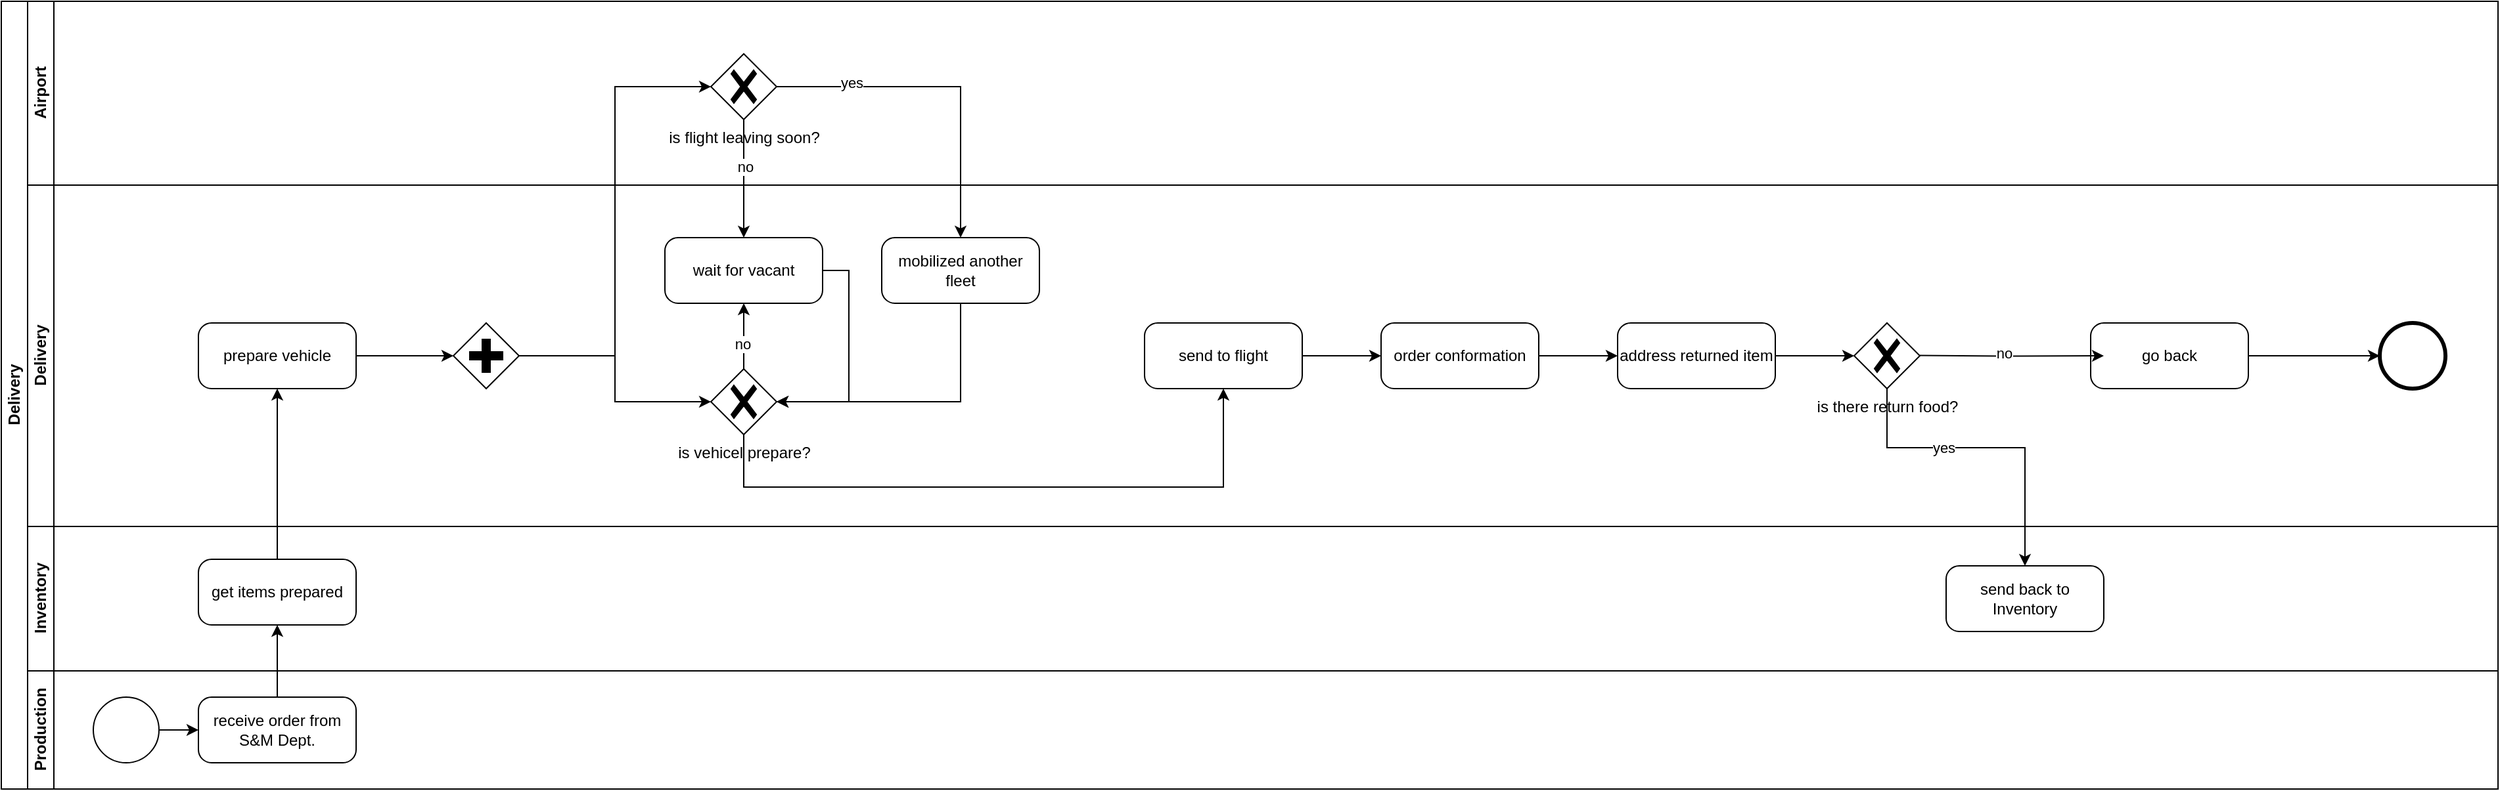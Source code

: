 <mxfile version="22.1.15" type="github">
  <diagram name="Page-1" id="PmspqFSB3Somd5Tn18KI">
    <mxGraphModel dx="2580" dy="1060" grid="1" gridSize="10" guides="1" tooltips="1" connect="1" arrows="1" fold="1" page="1" pageScale="1" pageWidth="827" pageHeight="1169" math="0" shadow="0">
      <root>
        <mxCell id="0" />
        <mxCell id="1" parent="0" />
        <mxCell id="7VwWwqNDW6o42_F8PzPi-1" value="Delivery" style="swimlane;html=1;childLayout=stackLayout;resizeParent=1;resizeParentMax=0;horizontal=0;startSize=20;horizontalStack=0;" vertex="1" parent="1">
          <mxGeometry x="20" y="10" width="1900" height="600" as="geometry" />
        </mxCell>
        <mxCell id="7VwWwqNDW6o42_F8PzPi-2" value="Airport" style="swimlane;html=1;startSize=20;horizontal=0;" vertex="1" parent="7VwWwqNDW6o42_F8PzPi-1">
          <mxGeometry x="20" width="1880" height="140" as="geometry" />
        </mxCell>
        <mxCell id="7VwWwqNDW6o42_F8PzPi-49" value="is flight leaving soon?" style="points=[[0.25,0.25,0],[0.5,0,0],[0.75,0.25,0],[1,0.5,0],[0.75,0.75,0],[0.5,1,0],[0.25,0.75,0],[0,0.5,0]];shape=mxgraph.bpmn.gateway2;html=1;verticalLabelPosition=bottom;labelBackgroundColor=#ffffff;verticalAlign=top;align=center;perimeter=rhombusPerimeter;outlineConnect=0;outline=none;symbol=none;gwType=exclusive;" vertex="1" parent="7VwWwqNDW6o42_F8PzPi-2">
          <mxGeometry x="520" y="40" width="50" height="50" as="geometry" />
        </mxCell>
        <mxCell id="7VwWwqNDW6o42_F8PzPi-8" value="Delivery" style="swimlane;html=1;startSize=20;horizontal=0;" vertex="1" parent="7VwWwqNDW6o42_F8PzPi-1">
          <mxGeometry x="20" y="140" width="1880" height="260" as="geometry" />
        </mxCell>
        <mxCell id="7VwWwqNDW6o42_F8PzPi-47" value="prepare vehicle" style="points=[[0.25,0,0],[0.5,0,0],[0.75,0,0],[1,0.25,0],[1,0.5,0],[1,0.75,0],[0.75,1,0],[0.5,1,0],[0.25,1,0],[0,0.75,0],[0,0.5,0],[0,0.25,0]];shape=mxgraph.bpmn.task;whiteSpace=wrap;rectStyle=rounded;size=10;html=1;taskMarker=abstract;" vertex="1" parent="7VwWwqNDW6o42_F8PzPi-8">
          <mxGeometry x="130" y="105" width="120" height="50" as="geometry" />
        </mxCell>
        <mxCell id="7VwWwqNDW6o42_F8PzPi-56" style="edgeStyle=orthogonalEdgeStyle;rounded=0;orthogonalLoop=1;jettySize=auto;html=1;" edge="1" parent="7VwWwqNDW6o42_F8PzPi-8" source="7VwWwqNDW6o42_F8PzPi-48" target="7VwWwqNDW6o42_F8PzPi-55">
          <mxGeometry relative="1" as="geometry" />
        </mxCell>
        <mxCell id="7VwWwqNDW6o42_F8PzPi-57" value="no" style="edgeLabel;html=1;align=center;verticalAlign=middle;resizable=0;points=[];" vertex="1" connectable="0" parent="7VwWwqNDW6o42_F8PzPi-56">
          <mxGeometry x="-0.217" y="1" relative="1" as="geometry">
            <mxPoint as="offset" />
          </mxGeometry>
        </mxCell>
        <mxCell id="7VwWwqNDW6o42_F8PzPi-48" value="is vehicel prepare?" style="points=[[0.25,0.25,0],[0.5,0,0],[0.75,0.25,0],[1,0.5,0],[0.75,0.75,0],[0.5,1,0],[0.25,0.75,0],[0,0.5,0]];shape=mxgraph.bpmn.gateway2;html=1;verticalLabelPosition=bottom;labelBackgroundColor=#ffffff;verticalAlign=top;align=center;perimeter=rhombusPerimeter;outlineConnect=0;outline=none;symbol=none;gwType=exclusive;" vertex="1" parent="7VwWwqNDW6o42_F8PzPi-8">
          <mxGeometry x="520" y="140" width="50" height="50" as="geometry" />
        </mxCell>
        <mxCell id="7VwWwqNDW6o42_F8PzPi-50" value="" style="points=[[0.25,0.25,0],[0.5,0,0],[0.75,0.25,0],[1,0.5,0],[0.75,0.75,0],[0.5,1,0],[0.25,0.75,0],[0,0.5,0]];shape=mxgraph.bpmn.gateway2;html=1;verticalLabelPosition=bottom;labelBackgroundColor=#ffffff;verticalAlign=top;align=center;perimeter=rhombusPerimeter;outlineConnect=0;outline=none;symbol=none;gwType=parallel;" vertex="1" parent="7VwWwqNDW6o42_F8PzPi-8">
          <mxGeometry x="324" y="105" width="50" height="50" as="geometry" />
        </mxCell>
        <mxCell id="7VwWwqNDW6o42_F8PzPi-51" style="edgeStyle=orthogonalEdgeStyle;rounded=0;orthogonalLoop=1;jettySize=auto;html=1;entryX=0;entryY=0.5;entryDx=0;entryDy=0;entryPerimeter=0;" edge="1" parent="7VwWwqNDW6o42_F8PzPi-8" source="7VwWwqNDW6o42_F8PzPi-50" target="7VwWwqNDW6o42_F8PzPi-48">
          <mxGeometry relative="1" as="geometry" />
        </mxCell>
        <mxCell id="7VwWwqNDW6o42_F8PzPi-54" style="edgeStyle=orthogonalEdgeStyle;rounded=0;orthogonalLoop=1;jettySize=auto;html=1;entryX=0;entryY=0.5;entryDx=0;entryDy=0;entryPerimeter=0;" edge="1" parent="7VwWwqNDW6o42_F8PzPi-8" source="7VwWwqNDW6o42_F8PzPi-47" target="7VwWwqNDW6o42_F8PzPi-50">
          <mxGeometry relative="1" as="geometry" />
        </mxCell>
        <mxCell id="7VwWwqNDW6o42_F8PzPi-65" style="edgeStyle=orthogonalEdgeStyle;rounded=0;orthogonalLoop=1;jettySize=auto;html=1;entryX=1;entryY=0.5;entryDx=0;entryDy=0;entryPerimeter=0;" edge="1" parent="7VwWwqNDW6o42_F8PzPi-8" source="7VwWwqNDW6o42_F8PzPi-55" target="7VwWwqNDW6o42_F8PzPi-48">
          <mxGeometry relative="1" as="geometry">
            <mxPoint x="640" y="200" as="targetPoint" />
            <Array as="points">
              <mxPoint x="625" y="65" />
              <mxPoint x="625" y="165" />
            </Array>
          </mxGeometry>
        </mxCell>
        <mxCell id="7VwWwqNDW6o42_F8PzPi-55" value="wait for vacant" style="points=[[0.25,0,0],[0.5,0,0],[0.75,0,0],[1,0.25,0],[1,0.5,0],[1,0.75,0],[0.75,1,0],[0.5,1,0],[0.25,1,0],[0,0.75,0],[0,0.5,0],[0,0.25,0]];shape=mxgraph.bpmn.task;whiteSpace=wrap;rectStyle=rounded;size=10;html=1;taskMarker=abstract;" vertex="1" parent="7VwWwqNDW6o42_F8PzPi-8">
          <mxGeometry x="485" y="40" width="120" height="50" as="geometry" />
        </mxCell>
        <mxCell id="7VwWwqNDW6o42_F8PzPi-59" value="mobilized another fleet" style="points=[[0.25,0,0],[0.5,0,0],[0.75,0,0],[1,0.25,0],[1,0.5,0],[1,0.75,0],[0.75,1,0],[0.5,1,0],[0.25,1,0],[0,0.75,0],[0,0.5,0],[0,0.25,0]];shape=mxgraph.bpmn.task;whiteSpace=wrap;rectStyle=rounded;size=10;html=1;taskMarker=abstract;" vertex="1" parent="7VwWwqNDW6o42_F8PzPi-8">
          <mxGeometry x="650" y="40" width="120" height="50" as="geometry" />
        </mxCell>
        <mxCell id="7VwWwqNDW6o42_F8PzPi-67" style="edgeStyle=orthogonalEdgeStyle;rounded=0;orthogonalLoop=1;jettySize=auto;html=1;" edge="1" parent="7VwWwqNDW6o42_F8PzPi-8">
          <mxGeometry relative="1" as="geometry">
            <mxPoint x="570" y="165" as="targetPoint" />
            <mxPoint x="710" y="90" as="sourcePoint" />
            <Array as="points">
              <mxPoint x="710" y="165" />
            </Array>
          </mxGeometry>
        </mxCell>
        <mxCell id="7VwWwqNDW6o42_F8PzPi-68" value="send to flight" style="points=[[0.25,0,0],[0.5,0,0],[0.75,0,0],[1,0.25,0],[1,0.5,0],[1,0.75,0],[0.75,1,0],[0.5,1,0],[0.25,1,0],[0,0.75,0],[0,0.5,0],[0,0.25,0]];shape=mxgraph.bpmn.task;whiteSpace=wrap;rectStyle=rounded;size=10;html=1;taskMarker=abstract;" vertex="1" parent="7VwWwqNDW6o42_F8PzPi-8">
          <mxGeometry x="850" y="105" width="120" height="50" as="geometry" />
        </mxCell>
        <mxCell id="7VwWwqNDW6o42_F8PzPi-69" style="edgeStyle=orthogonalEdgeStyle;rounded=0;orthogonalLoop=1;jettySize=auto;html=1;entryX=0.5;entryY=1;entryDx=0;entryDy=0;entryPerimeter=0;" edge="1" parent="7VwWwqNDW6o42_F8PzPi-8" source="7VwWwqNDW6o42_F8PzPi-48" target="7VwWwqNDW6o42_F8PzPi-68">
          <mxGeometry relative="1" as="geometry">
            <Array as="points">
              <mxPoint x="545" y="230" />
              <mxPoint x="910" y="230" />
            </Array>
          </mxGeometry>
        </mxCell>
        <mxCell id="7VwWwqNDW6o42_F8PzPi-73" style="edgeStyle=orthogonalEdgeStyle;rounded=0;orthogonalLoop=1;jettySize=auto;html=1;" edge="1" parent="7VwWwqNDW6o42_F8PzPi-8" source="7VwWwqNDW6o42_F8PzPi-70" target="7VwWwqNDW6o42_F8PzPi-72">
          <mxGeometry relative="1" as="geometry" />
        </mxCell>
        <mxCell id="7VwWwqNDW6o42_F8PzPi-70" value="order conformation" style="points=[[0.25,0,0],[0.5,0,0],[0.75,0,0],[1,0.25,0],[1,0.5,0],[1,0.75,0],[0.75,1,0],[0.5,1,0],[0.25,1,0],[0,0.75,0],[0,0.5,0],[0,0.25,0]];shape=mxgraph.bpmn.task;whiteSpace=wrap;rectStyle=rounded;size=10;html=1;taskMarker=abstract;" vertex="1" parent="7VwWwqNDW6o42_F8PzPi-8">
          <mxGeometry x="1030" y="105" width="120" height="50" as="geometry" />
        </mxCell>
        <mxCell id="7VwWwqNDW6o42_F8PzPi-71" style="edgeStyle=orthogonalEdgeStyle;rounded=0;orthogonalLoop=1;jettySize=auto;html=1;entryX=0;entryY=0.5;entryDx=0;entryDy=0;entryPerimeter=0;" edge="1" parent="7VwWwqNDW6o42_F8PzPi-8" source="7VwWwqNDW6o42_F8PzPi-68" target="7VwWwqNDW6o42_F8PzPi-70">
          <mxGeometry relative="1" as="geometry" />
        </mxCell>
        <mxCell id="7VwWwqNDW6o42_F8PzPi-4" value="" style="points=[[0.145,0.145,0],[0.5,0,0],[0.855,0.145,0],[1,0.5,0],[0.855,0.855,0],[0.5,1,0],[0.145,0.855,0],[0,0.5,0]];shape=mxgraph.bpmn.event;html=1;verticalLabelPosition=bottom;labelBackgroundColor=#ffffff;verticalAlign=top;align=center;perimeter=ellipsePerimeter;outlineConnect=0;aspect=fixed;outline=end;symbol=terminate2;" vertex="1" parent="7VwWwqNDW6o42_F8PzPi-8">
          <mxGeometry x="1790" y="105" width="50" height="50" as="geometry" />
        </mxCell>
        <mxCell id="7VwWwqNDW6o42_F8PzPi-72" value="address returned item" style="points=[[0.25,0,0],[0.5,0,0],[0.75,0,0],[1,0.25,0],[1,0.5,0],[1,0.75,0],[0.75,1,0],[0.5,1,0],[0.25,1,0],[0,0.75,0],[0,0.5,0],[0,0.25,0]];shape=mxgraph.bpmn.task;whiteSpace=wrap;rectStyle=rounded;size=10;html=1;taskMarker=abstract;" vertex="1" parent="7VwWwqNDW6o42_F8PzPi-8">
          <mxGeometry x="1210" y="105" width="120" height="50" as="geometry" />
        </mxCell>
        <mxCell id="7VwWwqNDW6o42_F8PzPi-74" value="is there return food?" style="points=[[0.25,0.25,0],[0.5,0,0],[0.75,0.25,0],[1,0.5,0],[0.75,0.75,0],[0.5,1,0],[0.25,0.75,0],[0,0.5,0]];shape=mxgraph.bpmn.gateway2;html=1;verticalLabelPosition=bottom;labelBackgroundColor=#ffffff;verticalAlign=top;align=center;perimeter=rhombusPerimeter;outlineConnect=0;outline=none;symbol=none;gwType=exclusive;" vertex="1" parent="7VwWwqNDW6o42_F8PzPi-8">
          <mxGeometry x="1390" y="105" width="50" height="50" as="geometry" />
        </mxCell>
        <mxCell id="7VwWwqNDW6o42_F8PzPi-76" style="edgeStyle=orthogonalEdgeStyle;rounded=0;orthogonalLoop=1;jettySize=auto;html=1;entryX=0;entryY=0.5;entryDx=0;entryDy=0;entryPerimeter=0;" edge="1" parent="7VwWwqNDW6o42_F8PzPi-8" source="7VwWwqNDW6o42_F8PzPi-72" target="7VwWwqNDW6o42_F8PzPi-74">
          <mxGeometry relative="1" as="geometry" />
        </mxCell>
        <mxCell id="7VwWwqNDW6o42_F8PzPi-82" style="edgeStyle=orthogonalEdgeStyle;rounded=0;orthogonalLoop=1;jettySize=auto;html=1;" edge="1" parent="7VwWwqNDW6o42_F8PzPi-8" source="7VwWwqNDW6o42_F8PzPi-79" target="7VwWwqNDW6o42_F8PzPi-4">
          <mxGeometry relative="1" as="geometry" />
        </mxCell>
        <mxCell id="7VwWwqNDW6o42_F8PzPi-79" value="go back" style="points=[[0.25,0,0],[0.5,0,0],[0.75,0,0],[1,0.25,0],[1,0.5,0],[1,0.75,0],[0.75,1,0],[0.5,1,0],[0.25,1,0],[0,0.75,0],[0,0.5,0],[0,0.25,0]];shape=mxgraph.bpmn.task;whiteSpace=wrap;rectStyle=rounded;size=10;html=1;taskMarker=abstract;" vertex="1" parent="7VwWwqNDW6o42_F8PzPi-8">
          <mxGeometry x="1570" y="105" width="120" height="50" as="geometry" />
        </mxCell>
        <mxCell id="7VwWwqNDW6o42_F8PzPi-80" style="edgeStyle=orthogonalEdgeStyle;rounded=0;orthogonalLoop=1;jettySize=auto;html=1;" edge="1" parent="7VwWwqNDW6o42_F8PzPi-8">
          <mxGeometry relative="1" as="geometry">
            <mxPoint x="1440" y="129.78" as="sourcePoint" />
            <mxPoint x="1580" y="130" as="targetPoint" />
          </mxGeometry>
        </mxCell>
        <mxCell id="7VwWwqNDW6o42_F8PzPi-81" value="no" style="edgeLabel;html=1;align=center;verticalAlign=middle;resizable=0;points=[];" vertex="1" connectable="0" parent="7VwWwqNDW6o42_F8PzPi-80">
          <mxGeometry x="-0.105" y="2" relative="1" as="geometry">
            <mxPoint x="1" as="offset" />
          </mxGeometry>
        </mxCell>
        <mxCell id="7VwWwqNDW6o42_F8PzPi-10" value="Inventory" style="swimlane;html=1;startSize=20;horizontal=0;" vertex="1" parent="7VwWwqNDW6o42_F8PzPi-1">
          <mxGeometry x="20" y="400" width="1880" height="110" as="geometry" />
        </mxCell>
        <mxCell id="7VwWwqNDW6o42_F8PzPi-45" value="get items prepared" style="points=[[0.25,0,0],[0.5,0,0],[0.75,0,0],[1,0.25,0],[1,0.5,0],[1,0.75,0],[0.75,1,0],[0.5,1,0],[0.25,1,0],[0,0.75,0],[0,0.5,0],[0,0.25,0]];shape=mxgraph.bpmn.task;whiteSpace=wrap;rectStyle=rounded;size=10;html=1;taskMarker=abstract;" vertex="1" parent="7VwWwqNDW6o42_F8PzPi-10">
          <mxGeometry x="130" y="25" width="120" height="50" as="geometry" />
        </mxCell>
        <mxCell id="7VwWwqNDW6o42_F8PzPi-75" value="send back to Inventory" style="points=[[0.25,0,0],[0.5,0,0],[0.75,0,0],[1,0.25,0],[1,0.5,0],[1,0.75,0],[0.75,1,0],[0.5,1,0],[0.25,1,0],[0,0.75,0],[0,0.5,0],[0,0.25,0]];shape=mxgraph.bpmn.task;whiteSpace=wrap;rectStyle=rounded;size=10;html=1;taskMarker=abstract;" vertex="1" parent="7VwWwqNDW6o42_F8PzPi-10">
          <mxGeometry x="1460" y="30" width="120" height="50" as="geometry" />
        </mxCell>
        <mxCell id="7VwWwqNDW6o42_F8PzPi-39" value="Production" style="swimlane;html=1;startSize=20;horizontal=0;" vertex="1" parent="7VwWwqNDW6o42_F8PzPi-1">
          <mxGeometry x="20" y="510" width="1880" height="90" as="geometry" />
        </mxCell>
        <mxCell id="7VwWwqNDW6o42_F8PzPi-40" style="edgeStyle=orthogonalEdgeStyle;rounded=0;orthogonalLoop=1;jettySize=auto;html=1;" edge="1" parent="7VwWwqNDW6o42_F8PzPi-39" source="7VwWwqNDW6o42_F8PzPi-41" target="7VwWwqNDW6o42_F8PzPi-42">
          <mxGeometry relative="1" as="geometry" />
        </mxCell>
        <mxCell id="7VwWwqNDW6o42_F8PzPi-41" value="" style="points=[[0.145,0.145,0],[0.5,0,0],[0.855,0.145,0],[1,0.5,0],[0.855,0.855,0],[0.5,1,0],[0.145,0.855,0],[0,0.5,0]];shape=mxgraph.bpmn.event;html=1;verticalLabelPosition=bottom;labelBackgroundColor=#ffffff;verticalAlign=top;align=center;perimeter=ellipsePerimeter;outlineConnect=0;aspect=fixed;outline=standard;symbol=general;" vertex="1" parent="7VwWwqNDW6o42_F8PzPi-39">
          <mxGeometry x="50" y="20" width="50" height="50" as="geometry" />
        </mxCell>
        <mxCell id="7VwWwqNDW6o42_F8PzPi-42" value="receive order from S&amp;amp;M Dept." style="points=[[0.25,0,0],[0.5,0,0],[0.75,0,0],[1,0.25,0],[1,0.5,0],[1,0.75,0],[0.75,1,0],[0.5,1,0],[0.25,1,0],[0,0.75,0],[0,0.5,0],[0,0.25,0]];shape=mxgraph.bpmn.task;whiteSpace=wrap;rectStyle=rounded;size=10;html=1;taskMarker=abstract;" vertex="1" parent="7VwWwqNDW6o42_F8PzPi-39">
          <mxGeometry x="130" y="20" width="120" height="50" as="geometry" />
        </mxCell>
        <mxCell id="7VwWwqNDW6o42_F8PzPi-46" style="edgeStyle=orthogonalEdgeStyle;rounded=0;orthogonalLoop=1;jettySize=auto;html=1;entryX=0.5;entryY=1;entryDx=0;entryDy=0;entryPerimeter=0;" edge="1" parent="7VwWwqNDW6o42_F8PzPi-1" source="7VwWwqNDW6o42_F8PzPi-42" target="7VwWwqNDW6o42_F8PzPi-45">
          <mxGeometry relative="1" as="geometry" />
        </mxCell>
        <mxCell id="7VwWwqNDW6o42_F8PzPi-53" style="edgeStyle=orthogonalEdgeStyle;rounded=0;orthogonalLoop=1;jettySize=auto;html=1;entryX=0.5;entryY=1;entryDx=0;entryDy=0;entryPerimeter=0;" edge="1" parent="7VwWwqNDW6o42_F8PzPi-1" source="7VwWwqNDW6o42_F8PzPi-45" target="7VwWwqNDW6o42_F8PzPi-47">
          <mxGeometry relative="1" as="geometry" />
        </mxCell>
        <mxCell id="7VwWwqNDW6o42_F8PzPi-52" style="edgeStyle=orthogonalEdgeStyle;rounded=0;orthogonalLoop=1;jettySize=auto;html=1;entryX=0;entryY=0.5;entryDx=0;entryDy=0;entryPerimeter=0;" edge="1" parent="7VwWwqNDW6o42_F8PzPi-1" source="7VwWwqNDW6o42_F8PzPi-50" target="7VwWwqNDW6o42_F8PzPi-49">
          <mxGeometry relative="1" as="geometry" />
        </mxCell>
        <mxCell id="7VwWwqNDW6o42_F8PzPi-61" style="edgeStyle=orthogonalEdgeStyle;rounded=0;orthogonalLoop=1;jettySize=auto;html=1;" edge="1" parent="7VwWwqNDW6o42_F8PzPi-1" source="7VwWwqNDW6o42_F8PzPi-49" target="7VwWwqNDW6o42_F8PzPi-55">
          <mxGeometry relative="1" as="geometry" />
        </mxCell>
        <mxCell id="7VwWwqNDW6o42_F8PzPi-62" value="no" style="edgeLabel;html=1;align=center;verticalAlign=middle;resizable=0;points=[];" vertex="1" connectable="0" parent="7VwWwqNDW6o42_F8PzPi-61">
          <mxGeometry x="-0.198" y="1" relative="1" as="geometry">
            <mxPoint as="offset" />
          </mxGeometry>
        </mxCell>
        <mxCell id="7VwWwqNDW6o42_F8PzPi-63" style="edgeStyle=orthogonalEdgeStyle;rounded=0;orthogonalLoop=1;jettySize=auto;html=1;" edge="1" parent="7VwWwqNDW6o42_F8PzPi-1" source="7VwWwqNDW6o42_F8PzPi-49" target="7VwWwqNDW6o42_F8PzPi-59">
          <mxGeometry relative="1" as="geometry" />
        </mxCell>
        <mxCell id="7VwWwqNDW6o42_F8PzPi-64" value="yes" style="edgeLabel;html=1;align=center;verticalAlign=middle;resizable=0;points=[];" vertex="1" connectable="0" parent="7VwWwqNDW6o42_F8PzPi-63">
          <mxGeometry x="-0.557" y="3" relative="1" as="geometry">
            <mxPoint as="offset" />
          </mxGeometry>
        </mxCell>
        <mxCell id="7VwWwqNDW6o42_F8PzPi-77" style="edgeStyle=orthogonalEdgeStyle;rounded=0;orthogonalLoop=1;jettySize=auto;html=1;exitX=0.5;exitY=1;exitDx=0;exitDy=0;exitPerimeter=0;entryX=0.5;entryY=0;entryDx=0;entryDy=0;entryPerimeter=0;" edge="1" parent="7VwWwqNDW6o42_F8PzPi-1" source="7VwWwqNDW6o42_F8PzPi-74" target="7VwWwqNDW6o42_F8PzPi-75">
          <mxGeometry relative="1" as="geometry">
            <mxPoint x="1459.997" y="270.043" as="sourcePoint" />
            <mxPoint x="1541" y="420" as="targetPoint" />
            <Array as="points">
              <mxPoint x="1435" y="340" />
              <mxPoint x="1540" y="340" />
            </Array>
          </mxGeometry>
        </mxCell>
        <mxCell id="7VwWwqNDW6o42_F8PzPi-78" value="yes" style="edgeLabel;html=1;align=center;verticalAlign=middle;resizable=0;points=[];" vertex="1" connectable="0" parent="7VwWwqNDW6o42_F8PzPi-77">
          <mxGeometry x="-0.272" relative="1" as="geometry">
            <mxPoint as="offset" />
          </mxGeometry>
        </mxCell>
      </root>
    </mxGraphModel>
  </diagram>
</mxfile>
